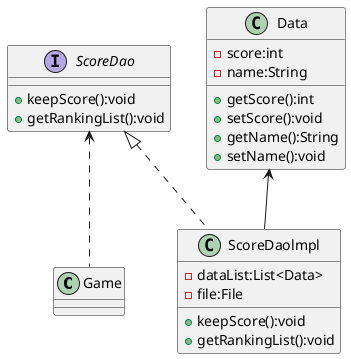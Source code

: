 @startuml
'https://plantuml.com/class-diagram
class Game {
}
class Data {
    -score:int
    -name:String
    +getScore():int
    +setScore():void
    +getName():String
    +setName():void
}

interface ScoreDao {
    +keepScore():void
    +getRankingList():void
}

class ScoreDaolmpl {
    -dataList:List<Data>
    -file:File
    +keepScore():void
    +getRankingList():void
}

ScoreDao <.. Game
ScoreDao <|.. ScoreDaolmpl
Data <-- ScoreDaolmpl

@enduml